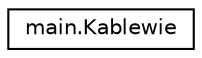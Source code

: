 digraph "Graphical Class Hierarchy"
{
  edge [fontname="Helvetica",fontsize="10",labelfontname="Helvetica",labelfontsize="10"];
  node [fontname="Helvetica",fontsize="10",shape=record];
  rankdir="LR";
  Node1 [label="main.Kablewie",height=0.2,width=0.4,color="black", fillcolor="white", style="filled",URL="$classmain_1_1_kablewie.html",tooltip="Starts the game. "];
}
